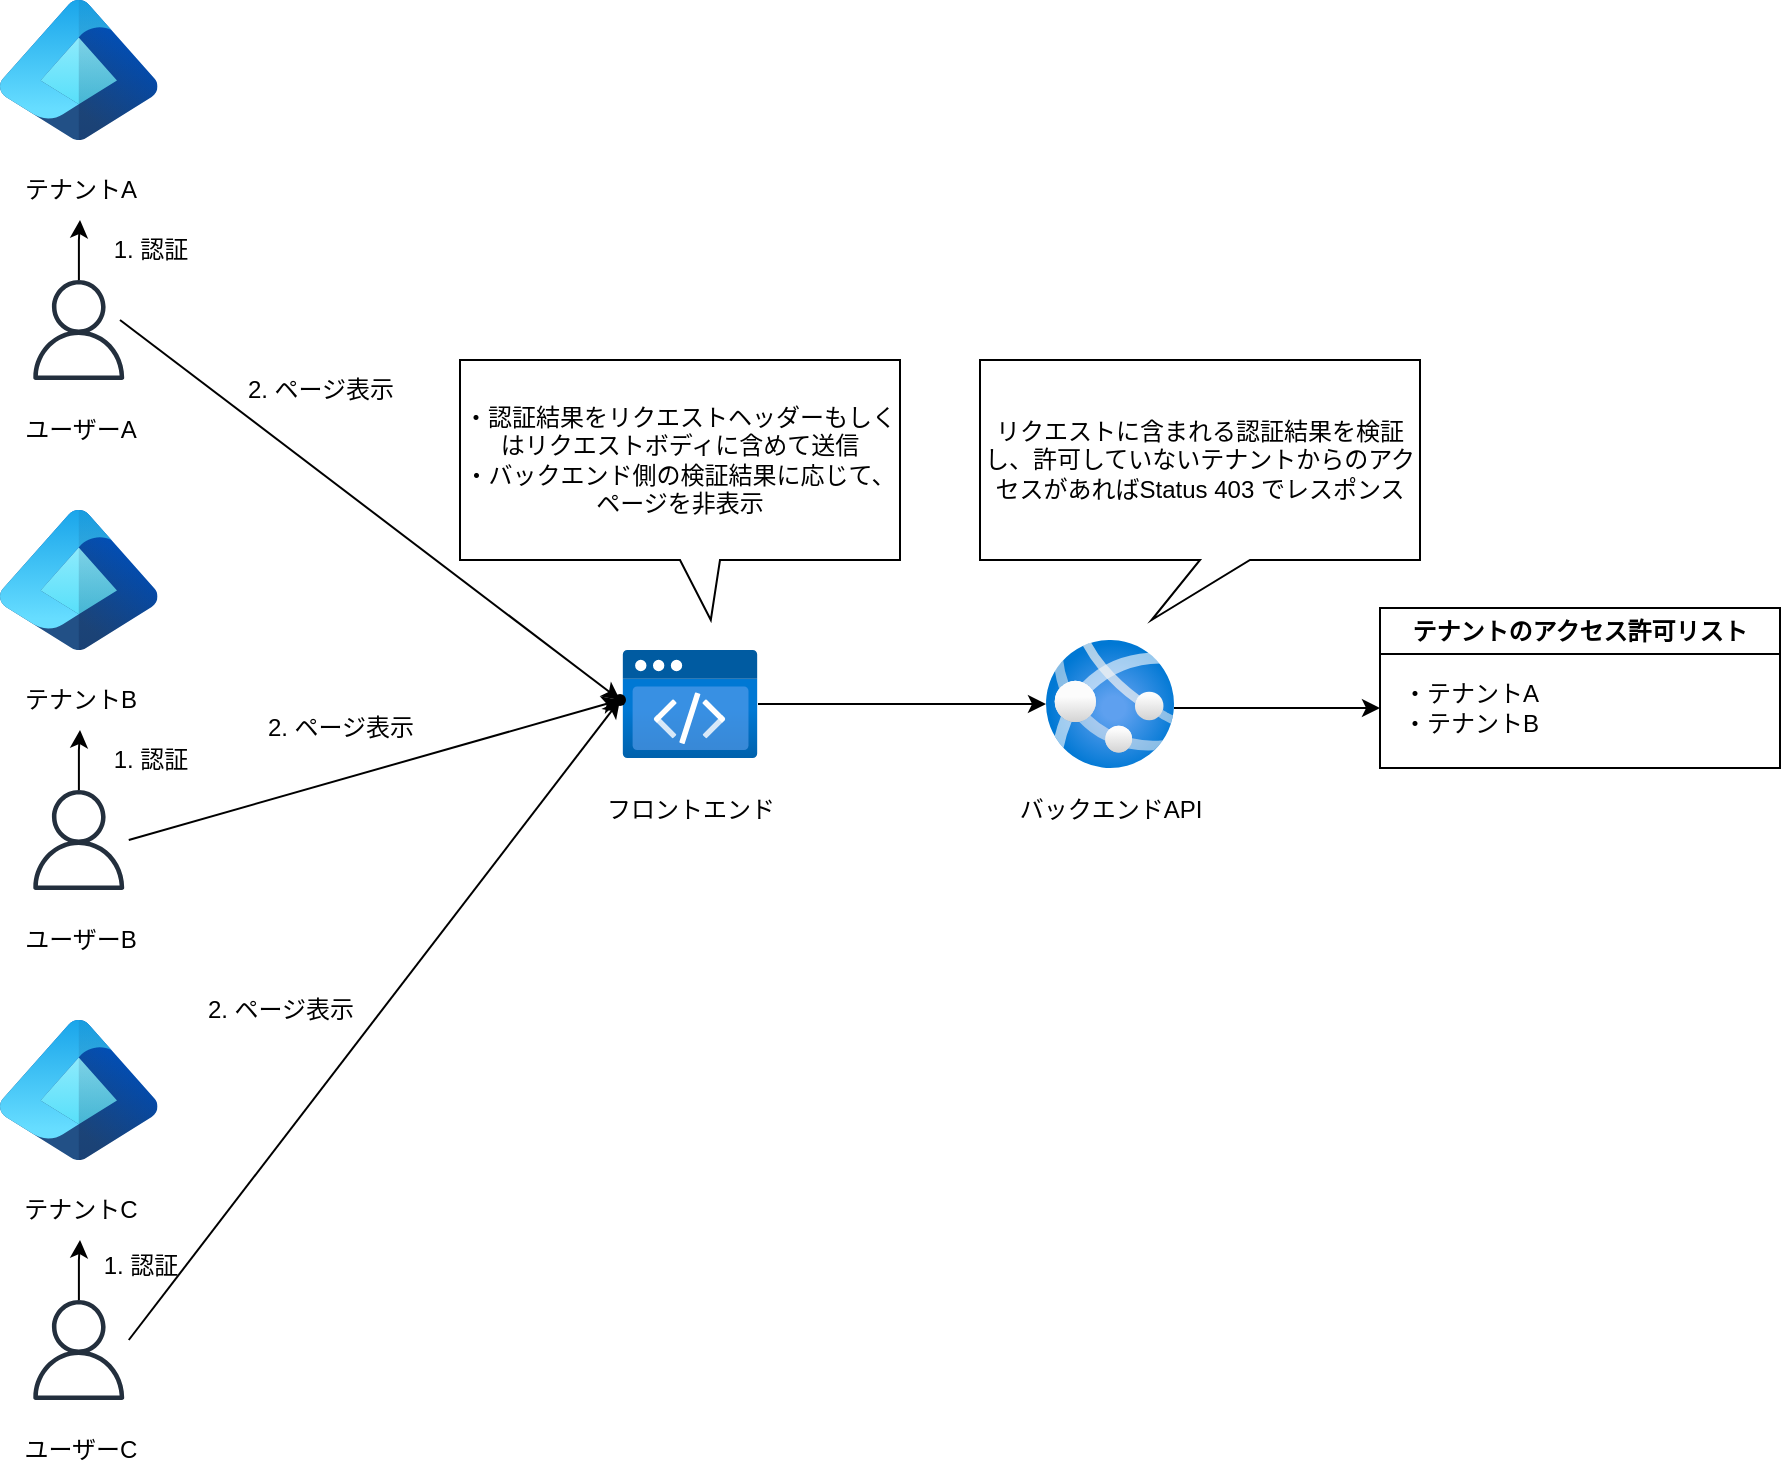 <mxfile version="27.0.6">
  <diagram name="ページ1" id="x38E6jqCPU3l6lvxFxvu">
    <mxGraphModel dx="1341" dy="878" grid="1" gridSize="10" guides="1" tooltips="1" connect="1" arrows="1" fold="1" page="1" pageScale="1" pageWidth="827" pageHeight="1169" math="0" shadow="0">
      <root>
        <mxCell id="0" />
        <mxCell id="1" parent="0" />
        <mxCell id="7tiRyADVyy9cA7FerkK4-9" value="" style="edgeStyle=orthogonalEdgeStyle;rounded=0;orthogonalLoop=1;jettySize=auto;html=1;" edge="1" parent="1" source="ywfHkIdbfyH4UHMAIcFu-1" target="ywfHkIdbfyH4UHMAIcFu-2">
          <mxGeometry relative="1" as="geometry" />
        </mxCell>
        <mxCell id="ywfHkIdbfyH4UHMAIcFu-1" value="" style="image;aspect=fixed;html=1;points=[];align=center;fontSize=12;image=img/lib/azure2/preview/Static_Apps.svg;" parent="1" vertex="1">
          <mxGeometry x="401" y="425" width="68" height="54" as="geometry" />
        </mxCell>
        <mxCell id="ywfHkIdbfyH4UHMAIcFu-2" value="" style="image;aspect=fixed;html=1;points=[];align=center;fontSize=12;image=img/lib/azure2/app_services/App_Services.svg;" parent="1" vertex="1">
          <mxGeometry x="613" y="420" width="64" height="64" as="geometry" />
        </mxCell>
        <mxCell id="7tiRyADVyy9cA7FerkK4-6" value="" style="group" vertex="1" connectable="0" parent="1">
          <mxGeometry x="90" y="100" width="105" height="230" as="geometry" />
        </mxCell>
        <mxCell id="7tiRyADVyy9cA7FerkK4-4" value="" style="group" vertex="1" connectable="0" parent="7tiRyADVyy9cA7FerkK4-6">
          <mxGeometry width="80" height="110" as="geometry" />
        </mxCell>
        <mxCell id="w7e60LT3kDtD1Cjftb_R-1" value="" style="image;aspect=fixed;html=1;points=[];align=center;fontSize=12;image=img/lib/azure2/other/Entra_Identity.svg;" parent="7tiRyADVyy9cA7FerkK4-4" vertex="1">
          <mxGeometry width="78.76" height="70" as="geometry" />
        </mxCell>
        <mxCell id="7tiRyADVyy9cA7FerkK4-2" value="テナントA" style="text;html=1;align=center;verticalAlign=middle;resizable=0;points=[];autosize=1;strokeColor=none;fillColor=none;" vertex="1" parent="7tiRyADVyy9cA7FerkK4-4">
          <mxGeometry y="80" width="80" height="30" as="geometry" />
        </mxCell>
        <mxCell id="7tiRyADVyy9cA7FerkK4-5" value="" style="group" vertex="1" connectable="0" parent="7tiRyADVyy9cA7FerkK4-6">
          <mxGeometry y="140" width="80" height="90" as="geometry" />
        </mxCell>
        <mxCell id="ywfHkIdbfyH4UHMAIcFu-4" value="" style="sketch=0;outlineConnect=0;fontColor=#232F3E;gradientColor=none;fillColor=#232F3D;strokeColor=none;dashed=0;verticalLabelPosition=bottom;verticalAlign=top;align=center;html=1;fontSize=12;fontStyle=0;aspect=fixed;pointerEvents=1;shape=mxgraph.aws4.user;" parent="7tiRyADVyy9cA7FerkK4-5" vertex="1">
          <mxGeometry x="14.38" width="50" height="50" as="geometry" />
        </mxCell>
        <mxCell id="7tiRyADVyy9cA7FerkK4-3" value="ユーザーA" style="text;html=1;align=center;verticalAlign=middle;resizable=0;points=[];autosize=1;strokeColor=none;fillColor=none;" vertex="1" parent="7tiRyADVyy9cA7FerkK4-5">
          <mxGeometry y="60" width="80" height="30" as="geometry" />
        </mxCell>
        <mxCell id="7tiRyADVyy9cA7FerkK4-39" value="" style="endArrow=classic;html=1;rounded=0;entryX=0.325;entryY=0.533;entryDx=0;entryDy=0;entryPerimeter=0;" edge="1" parent="7tiRyADVyy9cA7FerkK4-5" target="7tiRyADVyy9cA7FerkK4-31">
          <mxGeometry width="50" height="50" relative="1" as="geometry">
            <mxPoint x="60" y="20" as="sourcePoint" />
            <mxPoint x="110" y="-30" as="targetPoint" />
          </mxGeometry>
        </mxCell>
        <mxCell id="7tiRyADVyy9cA7FerkK4-33" value="" style="edgeStyle=orthogonalEdgeStyle;rounded=0;orthogonalLoop=1;jettySize=auto;html=1;" edge="1" parent="7tiRyADVyy9cA7FerkK4-6" source="ywfHkIdbfyH4UHMAIcFu-4" target="7tiRyADVyy9cA7FerkK4-2">
          <mxGeometry relative="1" as="geometry" />
        </mxCell>
        <mxCell id="7tiRyADVyy9cA7FerkK4-37" value="1. 認証" style="text;html=1;align=center;verticalAlign=middle;resizable=0;points=[];autosize=1;strokeColor=none;fillColor=none;" vertex="1" parent="7tiRyADVyy9cA7FerkK4-6">
          <mxGeometry x="45" y="110" width="60" height="30" as="geometry" />
        </mxCell>
        <mxCell id="7tiRyADVyy9cA7FerkK4-10" value="フロントエンド" style="text;html=1;align=center;verticalAlign=middle;resizable=0;points=[];autosize=1;strokeColor=none;fillColor=none;" vertex="1" parent="1">
          <mxGeometry x="380" y="490" width="110" height="30" as="geometry" />
        </mxCell>
        <mxCell id="7tiRyADVyy9cA7FerkK4-11" value="バックエンドAPI" style="text;html=1;align=center;verticalAlign=middle;resizable=0;points=[];autosize=1;strokeColor=none;fillColor=none;" vertex="1" parent="1">
          <mxGeometry x="590" y="490" width="110" height="30" as="geometry" />
        </mxCell>
        <mxCell id="7tiRyADVyy9cA7FerkK4-12" value="" style="group" vertex="1" connectable="0" parent="1">
          <mxGeometry x="90" y="355" width="105" height="230" as="geometry" />
        </mxCell>
        <mxCell id="7tiRyADVyy9cA7FerkK4-13" value="" style="group" vertex="1" connectable="0" parent="7tiRyADVyy9cA7FerkK4-12">
          <mxGeometry width="80" height="110" as="geometry" />
        </mxCell>
        <mxCell id="7tiRyADVyy9cA7FerkK4-14" value="" style="image;aspect=fixed;html=1;points=[];align=center;fontSize=12;image=img/lib/azure2/other/Entra_Identity.svg;" vertex="1" parent="7tiRyADVyy9cA7FerkK4-13">
          <mxGeometry width="78.76" height="70" as="geometry" />
        </mxCell>
        <mxCell id="7tiRyADVyy9cA7FerkK4-15" value="テナントB" style="text;html=1;align=center;verticalAlign=middle;resizable=0;points=[];autosize=1;strokeColor=none;fillColor=none;" vertex="1" parent="7tiRyADVyy9cA7FerkK4-13">
          <mxGeometry y="80" width="80" height="30" as="geometry" />
        </mxCell>
        <mxCell id="7tiRyADVyy9cA7FerkK4-16" value="" style="group" vertex="1" connectable="0" parent="7tiRyADVyy9cA7FerkK4-12">
          <mxGeometry y="140" width="80" height="90" as="geometry" />
        </mxCell>
        <mxCell id="7tiRyADVyy9cA7FerkK4-17" value="" style="sketch=0;outlineConnect=0;fontColor=#232F3E;gradientColor=none;fillColor=#232F3D;strokeColor=none;dashed=0;verticalLabelPosition=bottom;verticalAlign=top;align=center;html=1;fontSize=12;fontStyle=0;aspect=fixed;pointerEvents=1;shape=mxgraph.aws4.user;" vertex="1" parent="7tiRyADVyy9cA7FerkK4-16">
          <mxGeometry x="14.38" width="50" height="50" as="geometry" />
        </mxCell>
        <mxCell id="7tiRyADVyy9cA7FerkK4-18" value="ユーザーB" style="text;html=1;align=center;verticalAlign=middle;resizable=0;points=[];autosize=1;strokeColor=none;fillColor=none;" vertex="1" parent="7tiRyADVyy9cA7FerkK4-16">
          <mxGeometry y="60" width="80" height="30" as="geometry" />
        </mxCell>
        <mxCell id="7tiRyADVyy9cA7FerkK4-40" value="" style="endArrow=classic;html=1;rounded=0;entryX=0.658;entryY=0.567;entryDx=0;entryDy=0;entryPerimeter=0;" edge="1" parent="7tiRyADVyy9cA7FerkK4-16" target="7tiRyADVyy9cA7FerkK4-31">
          <mxGeometry width="50" height="50" relative="1" as="geometry">
            <mxPoint x="64.38" y="25" as="sourcePoint" />
            <mxPoint x="114.38" y="-25" as="targetPoint" />
          </mxGeometry>
        </mxCell>
        <mxCell id="7tiRyADVyy9cA7FerkK4-34" value="" style="edgeStyle=orthogonalEdgeStyle;rounded=0;orthogonalLoop=1;jettySize=auto;html=1;" edge="1" parent="7tiRyADVyy9cA7FerkK4-12" source="7tiRyADVyy9cA7FerkK4-17" target="7tiRyADVyy9cA7FerkK4-15">
          <mxGeometry relative="1" as="geometry" />
        </mxCell>
        <mxCell id="7tiRyADVyy9cA7FerkK4-36" value="1. 認証" style="text;html=1;align=center;verticalAlign=middle;resizable=0;points=[];autosize=1;strokeColor=none;fillColor=none;" vertex="1" parent="7tiRyADVyy9cA7FerkK4-12">
          <mxGeometry x="45" y="110" width="60" height="30" as="geometry" />
        </mxCell>
        <mxCell id="7tiRyADVyy9cA7FerkK4-19" value="" style="group" vertex="1" connectable="0" parent="1">
          <mxGeometry x="90" y="610" width="80" height="230" as="geometry" />
        </mxCell>
        <mxCell id="7tiRyADVyy9cA7FerkK4-20" value="" style="group" vertex="1" connectable="0" parent="7tiRyADVyy9cA7FerkK4-19">
          <mxGeometry width="80" height="110" as="geometry" />
        </mxCell>
        <mxCell id="7tiRyADVyy9cA7FerkK4-21" value="" style="image;aspect=fixed;html=1;points=[];align=center;fontSize=12;image=img/lib/azure2/other/Entra_Identity.svg;" vertex="1" parent="7tiRyADVyy9cA7FerkK4-20">
          <mxGeometry width="78.76" height="70" as="geometry" />
        </mxCell>
        <mxCell id="7tiRyADVyy9cA7FerkK4-22" value="テナントC" style="text;html=1;align=center;verticalAlign=middle;resizable=0;points=[];autosize=1;strokeColor=none;fillColor=none;" vertex="1" parent="7tiRyADVyy9cA7FerkK4-20">
          <mxGeometry y="80" width="80" height="30" as="geometry" />
        </mxCell>
        <mxCell id="7tiRyADVyy9cA7FerkK4-23" value="" style="group" vertex="1" connectable="0" parent="7tiRyADVyy9cA7FerkK4-19">
          <mxGeometry y="140" width="80" height="90" as="geometry" />
        </mxCell>
        <mxCell id="7tiRyADVyy9cA7FerkK4-24" value="" style="sketch=0;outlineConnect=0;fontColor=#232F3E;gradientColor=none;fillColor=#232F3D;strokeColor=none;dashed=0;verticalLabelPosition=bottom;verticalAlign=top;align=center;html=1;fontSize=12;fontStyle=0;aspect=fixed;pointerEvents=1;shape=mxgraph.aws4.user;" vertex="1" parent="7tiRyADVyy9cA7FerkK4-23">
          <mxGeometry x="14.38" width="50" height="50" as="geometry" />
        </mxCell>
        <mxCell id="7tiRyADVyy9cA7FerkK4-25" value="ユーザーC" style="text;html=1;align=center;verticalAlign=middle;resizable=0;points=[];autosize=1;strokeColor=none;fillColor=none;" vertex="1" parent="7tiRyADVyy9cA7FerkK4-23">
          <mxGeometry y="60" width="80" height="30" as="geometry" />
        </mxCell>
        <mxCell id="7tiRyADVyy9cA7FerkK4-41" value="" style="endArrow=classic;html=1;rounded=0;entryX=-0.208;entryY=0.5;entryDx=0;entryDy=0;entryPerimeter=0;" edge="1" parent="7tiRyADVyy9cA7FerkK4-23" target="7tiRyADVyy9cA7FerkK4-31">
          <mxGeometry width="50" height="50" relative="1" as="geometry">
            <mxPoint x="64.38" y="20" as="sourcePoint" />
            <mxPoint x="114.38" y="-30" as="targetPoint" />
          </mxGeometry>
        </mxCell>
        <mxCell id="7tiRyADVyy9cA7FerkK4-35" value="" style="edgeStyle=orthogonalEdgeStyle;rounded=0;orthogonalLoop=1;jettySize=auto;html=1;" edge="1" parent="7tiRyADVyy9cA7FerkK4-19" source="7tiRyADVyy9cA7FerkK4-24" target="7tiRyADVyy9cA7FerkK4-22">
          <mxGeometry relative="1" as="geometry" />
        </mxCell>
        <mxCell id="7tiRyADVyy9cA7FerkK4-26" value="リクエストに含まれる認証結果を検証し、許可していないテナントからのアクセスがあればStatus 403 でレスポンス" style="shape=callout;whiteSpace=wrap;html=1;perimeter=calloutPerimeter;position2=0.39;base=25;" vertex="1" parent="1">
          <mxGeometry x="580" y="280" width="220" height="130" as="geometry" />
        </mxCell>
        <mxCell id="7tiRyADVyy9cA7FerkK4-29" value="・認証結果をリクエストヘッダーもしくはリクエストボディに含めて送信&lt;div&gt;・バックエンド側の検証結果に応じて、ページを非表示&lt;/div&gt;" style="shape=callout;whiteSpace=wrap;html=1;perimeter=calloutPerimeter;position2=0.57;" vertex="1" parent="1">
          <mxGeometry x="320" y="280" width="220" height="130" as="geometry" />
        </mxCell>
        <mxCell id="7tiRyADVyy9cA7FerkK4-31" value="" style="shape=waypoint;sketch=0;size=6;pointerEvents=1;points=[];fillColor=default;resizable=0;rotatable=0;perimeter=centerPerimeter;snapToPoint=1;verticalAlign=top;labelBackgroundColor=default;" vertex="1" parent="1">
          <mxGeometry x="390" y="440" width="20" height="20" as="geometry" />
        </mxCell>
        <mxCell id="7tiRyADVyy9cA7FerkK4-38" value="1. 認証" style="text;html=1;align=center;verticalAlign=middle;resizable=0;points=[];autosize=1;strokeColor=none;fillColor=none;" vertex="1" parent="1">
          <mxGeometry x="130" y="718" width="60" height="30" as="geometry" />
        </mxCell>
        <mxCell id="7tiRyADVyy9cA7FerkK4-52" value="2. ページ表示" style="text;html=1;align=center;verticalAlign=middle;resizable=0;points=[];autosize=1;strokeColor=none;fillColor=none;" vertex="1" parent="1">
          <mxGeometry x="210" y="449" width="100" height="30" as="geometry" />
        </mxCell>
        <mxCell id="7tiRyADVyy9cA7FerkK4-53" value="2. ページ表示" style="text;html=1;align=center;verticalAlign=middle;resizable=0;points=[];autosize=1;strokeColor=none;fillColor=none;" vertex="1" parent="1">
          <mxGeometry x="200" y="280" width="100" height="30" as="geometry" />
        </mxCell>
        <mxCell id="7tiRyADVyy9cA7FerkK4-54" value="2. ページ表示" style="text;html=1;align=center;verticalAlign=middle;resizable=0;points=[];autosize=1;strokeColor=none;fillColor=none;" vertex="1" parent="1">
          <mxGeometry x="180" y="590" width="100" height="30" as="geometry" />
        </mxCell>
        <mxCell id="7tiRyADVyy9cA7FerkK4-58" value="テナントのアクセス許可リスト" style="swimlane;whiteSpace=wrap;html=1;" vertex="1" parent="1">
          <mxGeometry x="780" y="404" width="200" height="80" as="geometry">
            <mxRectangle x="480" y="570" width="210" height="30" as="alternateBounds" />
          </mxGeometry>
        </mxCell>
        <mxCell id="7tiRyADVyy9cA7FerkK4-60" value="・テナントA&lt;div&gt;・テナントB&lt;/div&gt;" style="text;html=1;align=center;verticalAlign=middle;resizable=0;points=[];autosize=1;strokeColor=none;fillColor=none;" vertex="1" parent="7tiRyADVyy9cA7FerkK4-58">
          <mxGeometry y="30" width="90" height="40" as="geometry" />
        </mxCell>
        <mxCell id="7tiRyADVyy9cA7FerkK4-64" value="" style="endArrow=classic;html=1;rounded=0;" edge="1" parent="1">
          <mxGeometry width="50" height="50" relative="1" as="geometry">
            <mxPoint x="677" y="454" as="sourcePoint" />
            <mxPoint x="780" y="454" as="targetPoint" />
          </mxGeometry>
        </mxCell>
      </root>
    </mxGraphModel>
  </diagram>
</mxfile>
